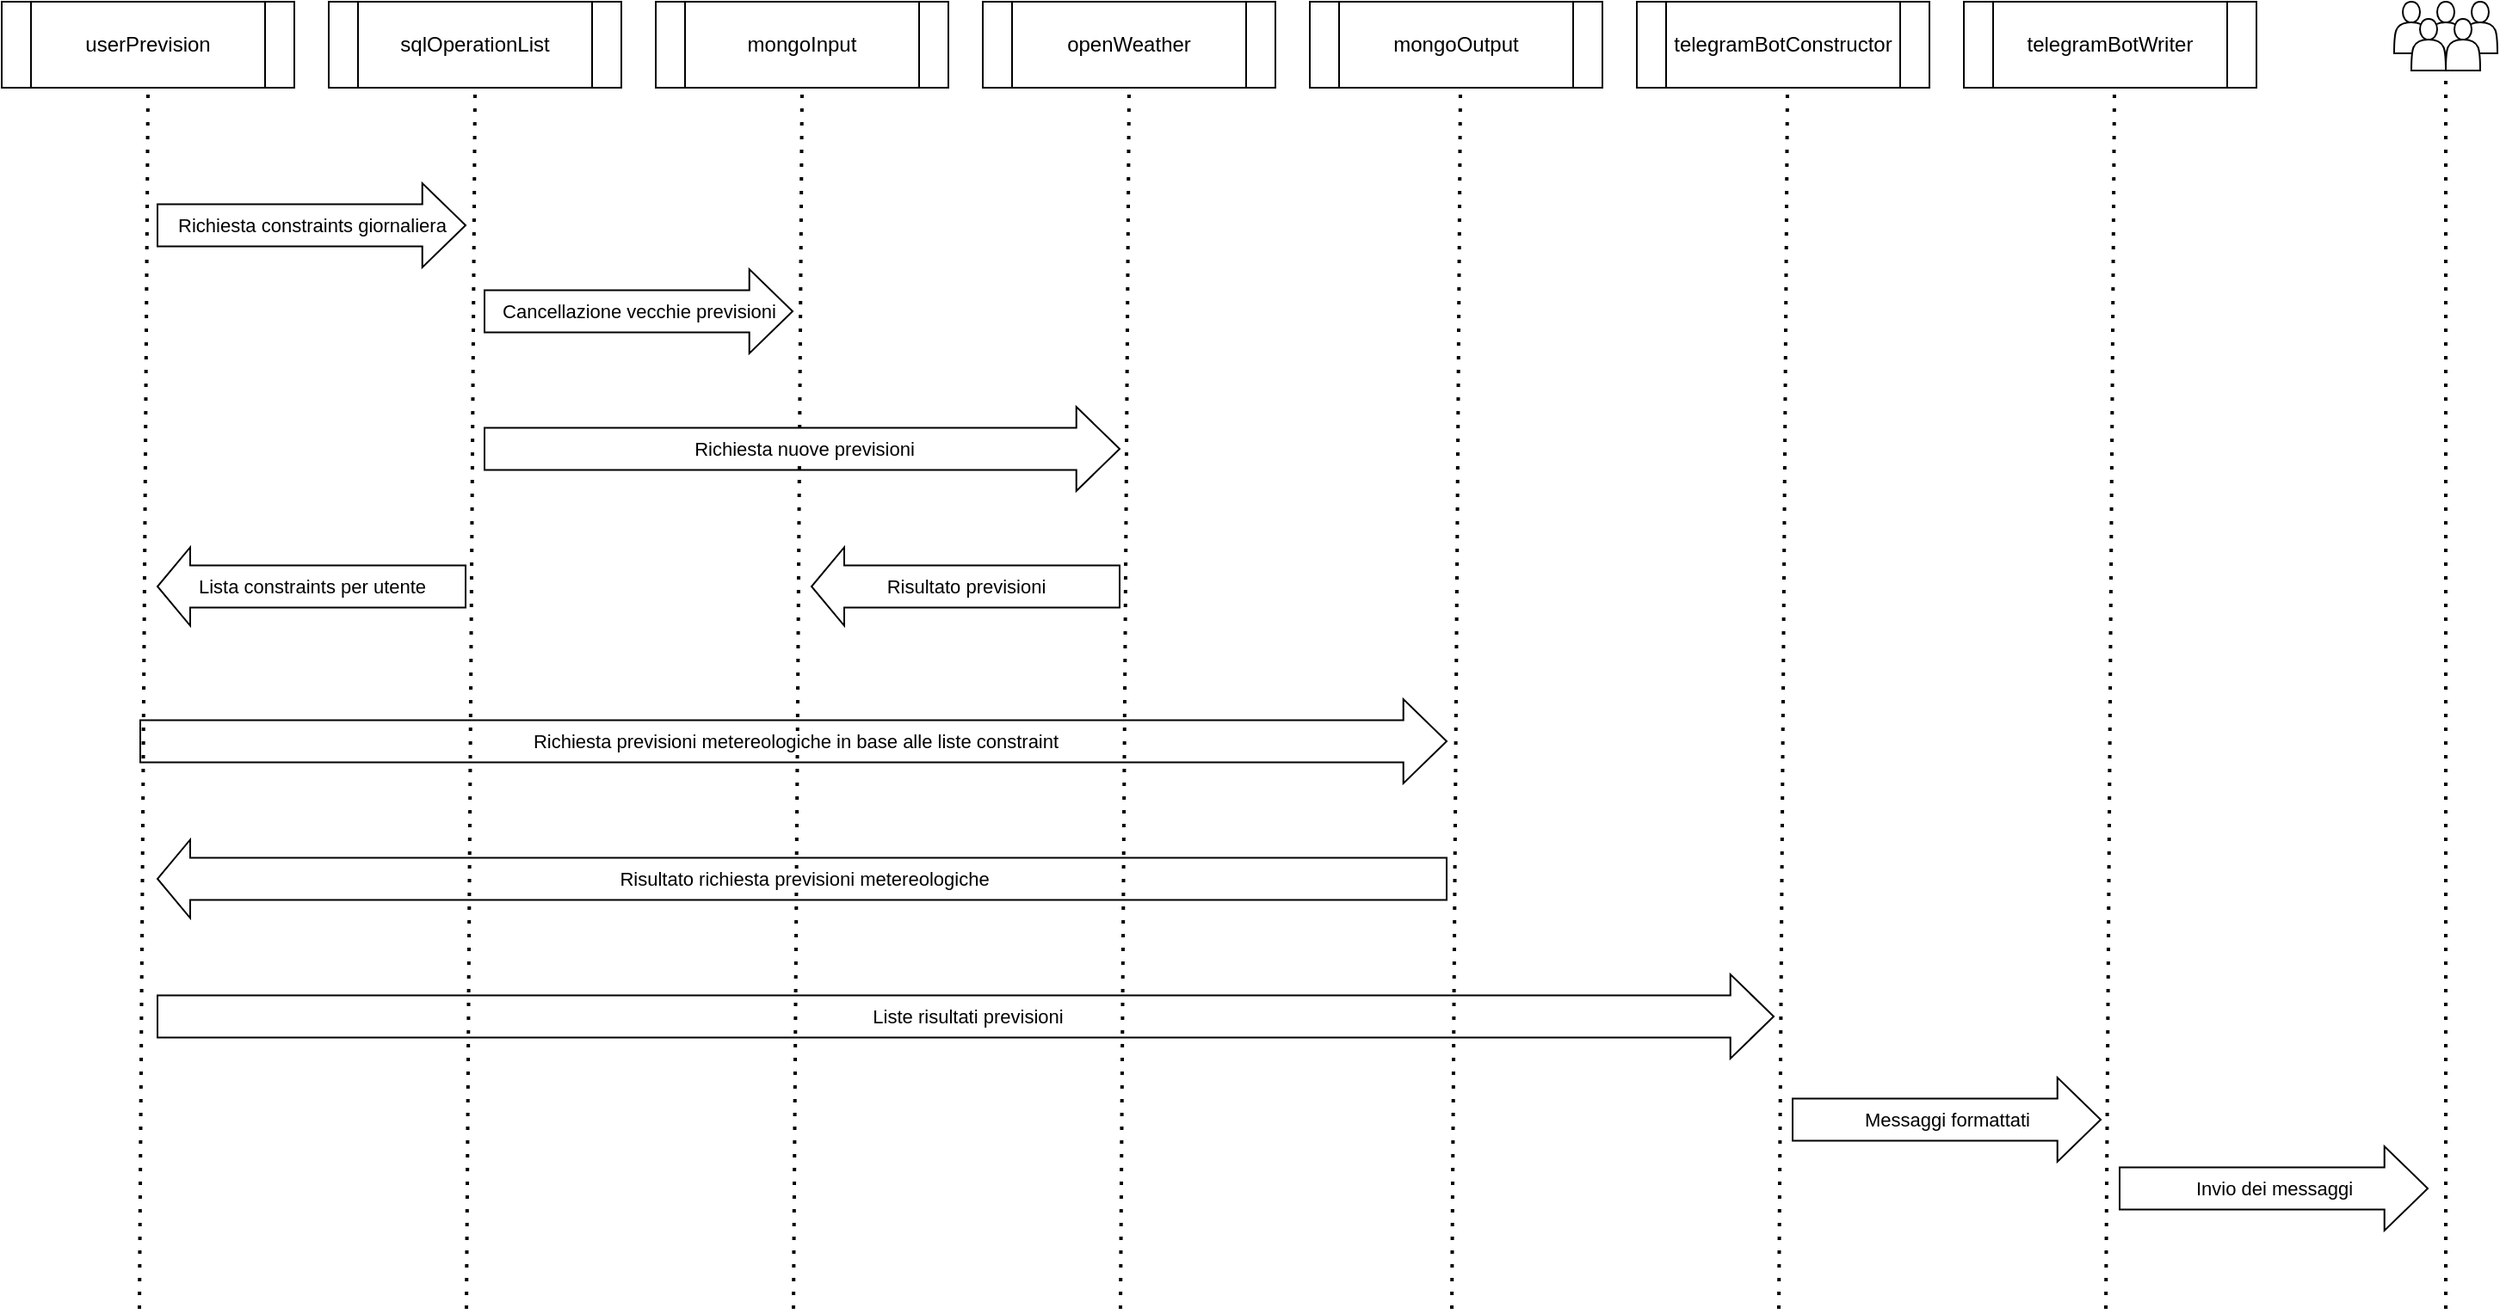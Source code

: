 <mxfile version="22.1.2" type="device">
  <diagram name="Pagina-1" id="RSHBfIMpOffrro7l3Vwa">
    <mxGraphModel dx="1687" dy="993" grid="1" gridSize="10" guides="1" tooltips="1" connect="1" arrows="1" fold="1" page="1" pageScale="1" pageWidth="1654" pageHeight="1169" math="0" shadow="0">
      <root>
        <mxCell id="0" />
        <mxCell id="1" parent="0" />
        <mxCell id="ah_cLngfnBNbMHacUlx5-16" value="" style="shape=actor;whiteSpace=wrap;html=1;" vertex="1" parent="1">
          <mxGeometry x="1510" y="50" width="20" height="30" as="geometry" />
        </mxCell>
        <mxCell id="ah_cLngfnBNbMHacUlx5-15" value="" style="shape=actor;whiteSpace=wrap;html=1;" vertex="1" parent="1">
          <mxGeometry x="1530" y="50" width="20" height="30" as="geometry" />
        </mxCell>
        <mxCell id="ah_cLngfnBNbMHacUlx5-18" value="" style="shape=actor;whiteSpace=wrap;html=1;" vertex="1" parent="1">
          <mxGeometry x="1550" y="50" width="20" height="30" as="geometry" />
        </mxCell>
        <mxCell id="ah_cLngfnBNbMHacUlx5-1" value="userPrevision" style="shape=process;whiteSpace=wrap;html=1;backgroundOutline=1;" vertex="1" parent="1">
          <mxGeometry x="120" y="50" width="170" height="50" as="geometry" />
        </mxCell>
        <mxCell id="ah_cLngfnBNbMHacUlx5-2" value="sqlOperationList" style="shape=process;whiteSpace=wrap;html=1;backgroundOutline=1;" vertex="1" parent="1">
          <mxGeometry x="310" y="50" width="170" height="50" as="geometry" />
        </mxCell>
        <mxCell id="ah_cLngfnBNbMHacUlx5-3" value="mongoInput" style="shape=process;whiteSpace=wrap;html=1;backgroundOutline=1;" vertex="1" parent="1">
          <mxGeometry x="500" y="50" width="170" height="50" as="geometry" />
        </mxCell>
        <mxCell id="ah_cLngfnBNbMHacUlx5-4" value="openWeather" style="shape=process;whiteSpace=wrap;html=1;backgroundOutline=1;" vertex="1" parent="1">
          <mxGeometry x="690" y="50" width="170" height="50" as="geometry" />
        </mxCell>
        <mxCell id="ah_cLngfnBNbMHacUlx5-5" value="telegramBotConstructor" style="shape=process;whiteSpace=wrap;html=1;backgroundOutline=1;" vertex="1" parent="1">
          <mxGeometry x="1070" y="50" width="170" height="50" as="geometry" />
        </mxCell>
        <mxCell id="ah_cLngfnBNbMHacUlx5-6" value="" style="endArrow=none;dashed=1;html=1;dashPattern=1 3;strokeWidth=2;rounded=0;entryX=0.5;entryY=1;entryDx=0;entryDy=0;" edge="1" parent="1" target="ah_cLngfnBNbMHacUlx5-1">
          <mxGeometry width="50" height="50" relative="1" as="geometry">
            <mxPoint x="200" y="810" as="sourcePoint" />
            <mxPoint x="240" y="170" as="targetPoint" />
          </mxGeometry>
        </mxCell>
        <mxCell id="ah_cLngfnBNbMHacUlx5-7" value="" style="endArrow=none;dashed=1;html=1;dashPattern=1 3;strokeWidth=2;rounded=0;entryX=0.5;entryY=1;entryDx=0;entryDy=0;" edge="1" parent="1" target="ah_cLngfnBNbMHacUlx5-2">
          <mxGeometry width="50" height="50" relative="1" as="geometry">
            <mxPoint x="390" y="810" as="sourcePoint" />
            <mxPoint x="405" y="100" as="targetPoint" />
          </mxGeometry>
        </mxCell>
        <mxCell id="ah_cLngfnBNbMHacUlx5-8" value="" style="endArrow=none;dashed=1;html=1;dashPattern=1 3;strokeWidth=2;rounded=0;entryX=0.5;entryY=1;entryDx=0;entryDy=0;" edge="1" parent="1" target="ah_cLngfnBNbMHacUlx5-3">
          <mxGeometry width="50" height="50" relative="1" as="geometry">
            <mxPoint x="580" y="810" as="sourcePoint" />
            <mxPoint x="597.5" y="100" as="targetPoint" />
          </mxGeometry>
        </mxCell>
        <mxCell id="ah_cLngfnBNbMHacUlx5-9" value="" style="endArrow=none;dashed=1;html=1;dashPattern=1 3;strokeWidth=2;rounded=0;entryX=0.5;entryY=1;entryDx=0;entryDy=0;" edge="1" parent="1" target="ah_cLngfnBNbMHacUlx5-4">
          <mxGeometry width="50" height="50" relative="1" as="geometry">
            <mxPoint x="770" y="810" as="sourcePoint" />
            <mxPoint x="787.5" y="100" as="targetPoint" />
          </mxGeometry>
        </mxCell>
        <mxCell id="ah_cLngfnBNbMHacUlx5-10" value="" style="endArrow=none;dashed=1;html=1;dashPattern=1 3;strokeWidth=2;rounded=0;entryX=0.5;entryY=1;entryDx=0;entryDy=0;" edge="1" parent="1">
          <mxGeometry width="50" height="50" relative="1" as="geometry">
            <mxPoint x="1152.5" y="810" as="sourcePoint" />
            <mxPoint x="1157.5" y="100" as="targetPoint" />
          </mxGeometry>
        </mxCell>
        <mxCell id="ah_cLngfnBNbMHacUlx5-11" value="telegramBotWriter" style="shape=process;whiteSpace=wrap;html=1;backgroundOutline=1;" vertex="1" parent="1">
          <mxGeometry x="1260" y="50" width="170" height="50" as="geometry" />
        </mxCell>
        <mxCell id="ah_cLngfnBNbMHacUlx5-12" value="" style="endArrow=none;dashed=1;html=1;dashPattern=1 3;strokeWidth=2;rounded=0;entryX=0.5;entryY=1;entryDx=0;entryDy=0;" edge="1" parent="1">
          <mxGeometry width="50" height="50" relative="1" as="geometry">
            <mxPoint x="1342.5" y="810" as="sourcePoint" />
            <mxPoint x="1347.5" y="100" as="targetPoint" />
          </mxGeometry>
        </mxCell>
        <mxCell id="ah_cLngfnBNbMHacUlx5-14" value="" style="shape=actor;whiteSpace=wrap;html=1;" vertex="1" parent="1">
          <mxGeometry x="1520" y="60" width="20" height="30" as="geometry" />
        </mxCell>
        <mxCell id="ah_cLngfnBNbMHacUlx5-17" value="" style="shape=actor;whiteSpace=wrap;html=1;" vertex="1" parent="1">
          <mxGeometry x="1540" y="60" width="20" height="30" as="geometry" />
        </mxCell>
        <mxCell id="ah_cLngfnBNbMHacUlx5-19" value="" style="endArrow=none;dashed=1;html=1;dashPattern=1 3;strokeWidth=2;rounded=0;entryX=0.5;entryY=1;entryDx=0;entryDy=0;" edge="1" parent="1">
          <mxGeometry width="50" height="50" relative="1" as="geometry">
            <mxPoint x="1540" y="810" as="sourcePoint" />
            <mxPoint x="1540" y="90" as="targetPoint" />
          </mxGeometry>
        </mxCell>
        <mxCell id="ah_cLngfnBNbMHacUlx5-20" value="" style="shape=flexArrow;endArrow=classic;html=1;rounded=0;endWidth=23.429;endSize=8.046;width=24.571;" edge="1" parent="1">
          <mxGeometry width="50" height="50" relative="1" as="geometry">
            <mxPoint x="210" y="180" as="sourcePoint" />
            <mxPoint x="390" y="180" as="targetPoint" />
          </mxGeometry>
        </mxCell>
        <mxCell id="ah_cLngfnBNbMHacUlx5-26" value="Text" style="edgeLabel;html=1;align=center;verticalAlign=middle;resizable=0;points=[];" vertex="1" connectable="0" parent="ah_cLngfnBNbMHacUlx5-20">
          <mxGeometry x="0.071" y="-1" relative="1" as="geometry">
            <mxPoint x="-7" as="offset" />
          </mxGeometry>
        </mxCell>
        <mxCell id="ah_cLngfnBNbMHacUlx5-27" value="Richiesta constraints giornaliera" style="edgeLabel;html=1;align=center;verticalAlign=middle;resizable=0;points=[];" vertex="1" connectable="0" parent="ah_cLngfnBNbMHacUlx5-20">
          <mxGeometry x="0.002" relative="1" as="geometry">
            <mxPoint as="offset" />
          </mxGeometry>
        </mxCell>
        <mxCell id="ah_cLngfnBNbMHacUlx5-28" value="" style="shape=flexArrow;endArrow=classic;html=1;rounded=0;endWidth=23.429;endSize=8.046;width=24.571;" edge="1" parent="1">
          <mxGeometry width="50" height="50" relative="1" as="geometry">
            <mxPoint x="400" y="230" as="sourcePoint" />
            <mxPoint x="580" y="230" as="targetPoint" />
          </mxGeometry>
        </mxCell>
        <mxCell id="ah_cLngfnBNbMHacUlx5-29" value="Text" style="edgeLabel;html=1;align=center;verticalAlign=middle;resizable=0;points=[];" vertex="1" connectable="0" parent="ah_cLngfnBNbMHacUlx5-28">
          <mxGeometry x="0.071" y="-1" relative="1" as="geometry">
            <mxPoint x="-7" as="offset" />
          </mxGeometry>
        </mxCell>
        <mxCell id="ah_cLngfnBNbMHacUlx5-30" value="Cancellazione vecchie previsioni" style="edgeLabel;html=1;align=center;verticalAlign=middle;resizable=0;points=[];" vertex="1" connectable="0" parent="ah_cLngfnBNbMHacUlx5-28">
          <mxGeometry x="0.002" relative="1" as="geometry">
            <mxPoint as="offset" />
          </mxGeometry>
        </mxCell>
        <mxCell id="ah_cLngfnBNbMHacUlx5-31" value="" style="shape=flexArrow;endArrow=classic;html=1;rounded=0;endWidth=23.429;endSize=8.046;width=24.571;" edge="1" parent="1">
          <mxGeometry width="50" height="50" relative="1" as="geometry">
            <mxPoint x="400" y="310" as="sourcePoint" />
            <mxPoint x="770" y="310" as="targetPoint" />
          </mxGeometry>
        </mxCell>
        <mxCell id="ah_cLngfnBNbMHacUlx5-32" value="Text" style="edgeLabel;html=1;align=center;verticalAlign=middle;resizable=0;points=[];" vertex="1" connectable="0" parent="ah_cLngfnBNbMHacUlx5-31">
          <mxGeometry x="0.071" y="-1" relative="1" as="geometry">
            <mxPoint x="-7" as="offset" />
          </mxGeometry>
        </mxCell>
        <mxCell id="ah_cLngfnBNbMHacUlx5-33" value="Richiesta nuove previsioni" style="edgeLabel;html=1;align=center;verticalAlign=middle;resizable=0;points=[];" vertex="1" connectable="0" parent="ah_cLngfnBNbMHacUlx5-31">
          <mxGeometry x="0.002" relative="1" as="geometry">
            <mxPoint as="offset" />
          </mxGeometry>
        </mxCell>
        <mxCell id="ah_cLngfnBNbMHacUlx5-34" value="" style="shape=flexArrow;endArrow=none;html=1;rounded=0;endWidth=23.429;endSize=8.046;width=24.571;endFill=0;startArrow=block;" edge="1" parent="1">
          <mxGeometry width="50" height="50" relative="1" as="geometry">
            <mxPoint x="590" y="390" as="sourcePoint" />
            <mxPoint x="770" y="390" as="targetPoint" />
          </mxGeometry>
        </mxCell>
        <mxCell id="ah_cLngfnBNbMHacUlx5-35" value="Text" style="edgeLabel;html=1;align=center;verticalAlign=middle;resizable=0;points=[];" vertex="1" connectable="0" parent="ah_cLngfnBNbMHacUlx5-34">
          <mxGeometry x="0.071" y="-1" relative="1" as="geometry">
            <mxPoint x="-7" as="offset" />
          </mxGeometry>
        </mxCell>
        <mxCell id="ah_cLngfnBNbMHacUlx5-36" value="Risultato previsioni" style="edgeLabel;html=1;align=center;verticalAlign=middle;resizable=0;points=[];" vertex="1" connectable="0" parent="ah_cLngfnBNbMHacUlx5-34">
          <mxGeometry x="0.002" relative="1" as="geometry">
            <mxPoint as="offset" />
          </mxGeometry>
        </mxCell>
        <mxCell id="ah_cLngfnBNbMHacUlx5-37" value="mongoOutput" style="shape=process;whiteSpace=wrap;html=1;backgroundOutline=1;" vertex="1" parent="1">
          <mxGeometry x="880" y="50" width="170" height="50" as="geometry" />
        </mxCell>
        <mxCell id="ah_cLngfnBNbMHacUlx5-38" value="" style="endArrow=none;dashed=1;html=1;dashPattern=1 3;strokeWidth=2;rounded=0;entryX=0.5;entryY=1;entryDx=0;entryDy=0;" edge="1" parent="1">
          <mxGeometry width="50" height="50" relative="1" as="geometry">
            <mxPoint x="962.5" y="810" as="sourcePoint" />
            <mxPoint x="967.5" y="100" as="targetPoint" />
          </mxGeometry>
        </mxCell>
        <mxCell id="ah_cLngfnBNbMHacUlx5-39" value="" style="shape=flexArrow;endArrow=none;html=1;rounded=0;endWidth=23.429;endSize=8.046;width=24.571;startArrow=block;endFill=0;" edge="1" parent="1">
          <mxGeometry width="50" height="50" relative="1" as="geometry">
            <mxPoint x="210" y="390" as="sourcePoint" />
            <mxPoint x="390" y="390" as="targetPoint" />
          </mxGeometry>
        </mxCell>
        <mxCell id="ah_cLngfnBNbMHacUlx5-40" value="Text" style="edgeLabel;html=1;align=center;verticalAlign=middle;resizable=0;points=[];" vertex="1" connectable="0" parent="ah_cLngfnBNbMHacUlx5-39">
          <mxGeometry x="0.071" y="-1" relative="1" as="geometry">
            <mxPoint x="-7" as="offset" />
          </mxGeometry>
        </mxCell>
        <mxCell id="ah_cLngfnBNbMHacUlx5-41" value="Lista constraints per utente" style="edgeLabel;html=1;align=center;verticalAlign=middle;resizable=0;points=[];" vertex="1" connectable="0" parent="ah_cLngfnBNbMHacUlx5-39">
          <mxGeometry x="0.002" relative="1" as="geometry">
            <mxPoint as="offset" />
          </mxGeometry>
        </mxCell>
        <mxCell id="ah_cLngfnBNbMHacUlx5-42" value="" style="shape=flexArrow;endArrow=classic;html=1;rounded=0;endWidth=23.429;endSize=8.046;width=24.571;" edge="1" parent="1">
          <mxGeometry width="50" height="50" relative="1" as="geometry">
            <mxPoint x="200" y="480" as="sourcePoint" />
            <mxPoint x="960" y="480" as="targetPoint" />
          </mxGeometry>
        </mxCell>
        <mxCell id="ah_cLngfnBNbMHacUlx5-43" value="Text" style="edgeLabel;html=1;align=center;verticalAlign=middle;resizable=0;points=[];" vertex="1" connectable="0" parent="ah_cLngfnBNbMHacUlx5-42">
          <mxGeometry x="0.071" y="-1" relative="1" as="geometry">
            <mxPoint x="-7" as="offset" />
          </mxGeometry>
        </mxCell>
        <mxCell id="ah_cLngfnBNbMHacUlx5-44" value="Richiesta previsioni metereologiche in base alle liste constraint" style="edgeLabel;html=1;align=center;verticalAlign=middle;resizable=0;points=[];" vertex="1" connectable="0" parent="ah_cLngfnBNbMHacUlx5-42">
          <mxGeometry x="0.002" relative="1" as="geometry">
            <mxPoint as="offset" />
          </mxGeometry>
        </mxCell>
        <mxCell id="ah_cLngfnBNbMHacUlx5-45" value="" style="shape=flexArrow;endArrow=none;html=1;rounded=0;endWidth=23.429;endSize=8.046;width=24.571;startArrow=block;startFill=0;endFill=0;" edge="1" parent="1">
          <mxGeometry width="50" height="50" relative="1" as="geometry">
            <mxPoint x="210" y="560" as="sourcePoint" />
            <mxPoint x="960" y="560" as="targetPoint" />
          </mxGeometry>
        </mxCell>
        <mxCell id="ah_cLngfnBNbMHacUlx5-46" value="Text" style="edgeLabel;html=1;align=center;verticalAlign=middle;resizable=0;points=[];" vertex="1" connectable="0" parent="ah_cLngfnBNbMHacUlx5-45">
          <mxGeometry x="0.071" y="-1" relative="1" as="geometry">
            <mxPoint x="-7" as="offset" />
          </mxGeometry>
        </mxCell>
        <mxCell id="ah_cLngfnBNbMHacUlx5-47" value="Risultato richiesta previsioni metereologiche" style="edgeLabel;html=1;align=center;verticalAlign=middle;resizable=0;points=[];" vertex="1" connectable="0" parent="ah_cLngfnBNbMHacUlx5-45">
          <mxGeometry x="0.002" relative="1" as="geometry">
            <mxPoint as="offset" />
          </mxGeometry>
        </mxCell>
        <mxCell id="ah_cLngfnBNbMHacUlx5-48" value="" style="shape=flexArrow;endArrow=classic;html=1;rounded=0;endWidth=23.429;endSize=8.046;width=24.571;" edge="1" parent="1">
          <mxGeometry width="50" height="50" relative="1" as="geometry">
            <mxPoint x="1160" y="700" as="sourcePoint" />
            <mxPoint x="1340" y="700" as="targetPoint" />
          </mxGeometry>
        </mxCell>
        <mxCell id="ah_cLngfnBNbMHacUlx5-49" value="Text" style="edgeLabel;html=1;align=center;verticalAlign=middle;resizable=0;points=[];" vertex="1" connectable="0" parent="ah_cLngfnBNbMHacUlx5-48">
          <mxGeometry x="0.071" y="-1" relative="1" as="geometry">
            <mxPoint x="-7" as="offset" />
          </mxGeometry>
        </mxCell>
        <mxCell id="ah_cLngfnBNbMHacUlx5-50" value="Messaggi formattati" style="edgeLabel;html=1;align=center;verticalAlign=middle;resizable=0;points=[];" vertex="1" connectable="0" parent="ah_cLngfnBNbMHacUlx5-48">
          <mxGeometry x="0.002" relative="1" as="geometry">
            <mxPoint as="offset" />
          </mxGeometry>
        </mxCell>
        <mxCell id="ah_cLngfnBNbMHacUlx5-51" value="" style="shape=flexArrow;endArrow=classic;html=1;rounded=0;endWidth=23.429;endSize=8.046;width=24.571;" edge="1" parent="1">
          <mxGeometry width="50" height="50" relative="1" as="geometry">
            <mxPoint x="1350" y="740" as="sourcePoint" />
            <mxPoint x="1530" y="740" as="targetPoint" />
          </mxGeometry>
        </mxCell>
        <mxCell id="ah_cLngfnBNbMHacUlx5-52" value="Text" style="edgeLabel;html=1;align=center;verticalAlign=middle;resizable=0;points=[];" vertex="1" connectable="0" parent="ah_cLngfnBNbMHacUlx5-51">
          <mxGeometry x="0.071" y="-1" relative="1" as="geometry">
            <mxPoint x="-7" as="offset" />
          </mxGeometry>
        </mxCell>
        <mxCell id="ah_cLngfnBNbMHacUlx5-53" value="Invio dei messaggi" style="edgeLabel;html=1;align=center;verticalAlign=middle;resizable=0;points=[];" vertex="1" connectable="0" parent="ah_cLngfnBNbMHacUlx5-51">
          <mxGeometry x="0.002" relative="1" as="geometry">
            <mxPoint as="offset" />
          </mxGeometry>
        </mxCell>
        <mxCell id="ah_cLngfnBNbMHacUlx5-54" value="" style="shape=flexArrow;endArrow=classic;html=1;rounded=0;endWidth=23.429;endSize=8.046;width=24.571;" edge="1" parent="1">
          <mxGeometry width="50" height="50" relative="1" as="geometry">
            <mxPoint x="210" y="640" as="sourcePoint" />
            <mxPoint x="1150" y="640" as="targetPoint" />
          </mxGeometry>
        </mxCell>
        <mxCell id="ah_cLngfnBNbMHacUlx5-55" value="Text" style="edgeLabel;html=1;align=center;verticalAlign=middle;resizable=0;points=[];" vertex="1" connectable="0" parent="ah_cLngfnBNbMHacUlx5-54">
          <mxGeometry x="0.071" y="-1" relative="1" as="geometry">
            <mxPoint x="-7" as="offset" />
          </mxGeometry>
        </mxCell>
        <mxCell id="ah_cLngfnBNbMHacUlx5-56" value="Liste risultati previsioni" style="edgeLabel;html=1;align=center;verticalAlign=middle;resizable=0;points=[];" vertex="1" connectable="0" parent="ah_cLngfnBNbMHacUlx5-54">
          <mxGeometry x="0.002" relative="1" as="geometry">
            <mxPoint as="offset" />
          </mxGeometry>
        </mxCell>
      </root>
    </mxGraphModel>
  </diagram>
</mxfile>
